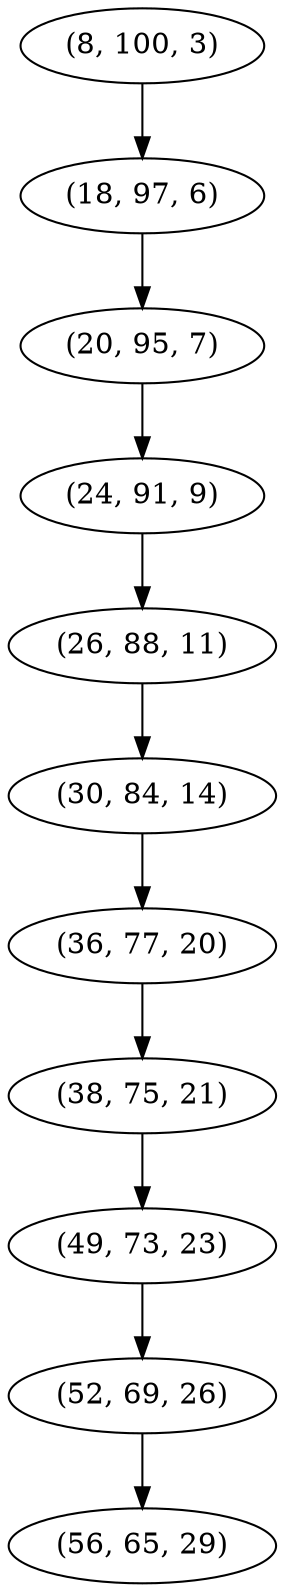digraph tree {
    "(8, 100, 3)";
    "(18, 97, 6)";
    "(20, 95, 7)";
    "(24, 91, 9)";
    "(26, 88, 11)";
    "(30, 84, 14)";
    "(36, 77, 20)";
    "(38, 75, 21)";
    "(49, 73, 23)";
    "(52, 69, 26)";
    "(56, 65, 29)";
    "(8, 100, 3)" -> "(18, 97, 6)";
    "(18, 97, 6)" -> "(20, 95, 7)";
    "(20, 95, 7)" -> "(24, 91, 9)";
    "(24, 91, 9)" -> "(26, 88, 11)";
    "(26, 88, 11)" -> "(30, 84, 14)";
    "(30, 84, 14)" -> "(36, 77, 20)";
    "(36, 77, 20)" -> "(38, 75, 21)";
    "(38, 75, 21)" -> "(49, 73, 23)";
    "(49, 73, 23)" -> "(52, 69, 26)";
    "(52, 69, 26)" -> "(56, 65, 29)";
}

